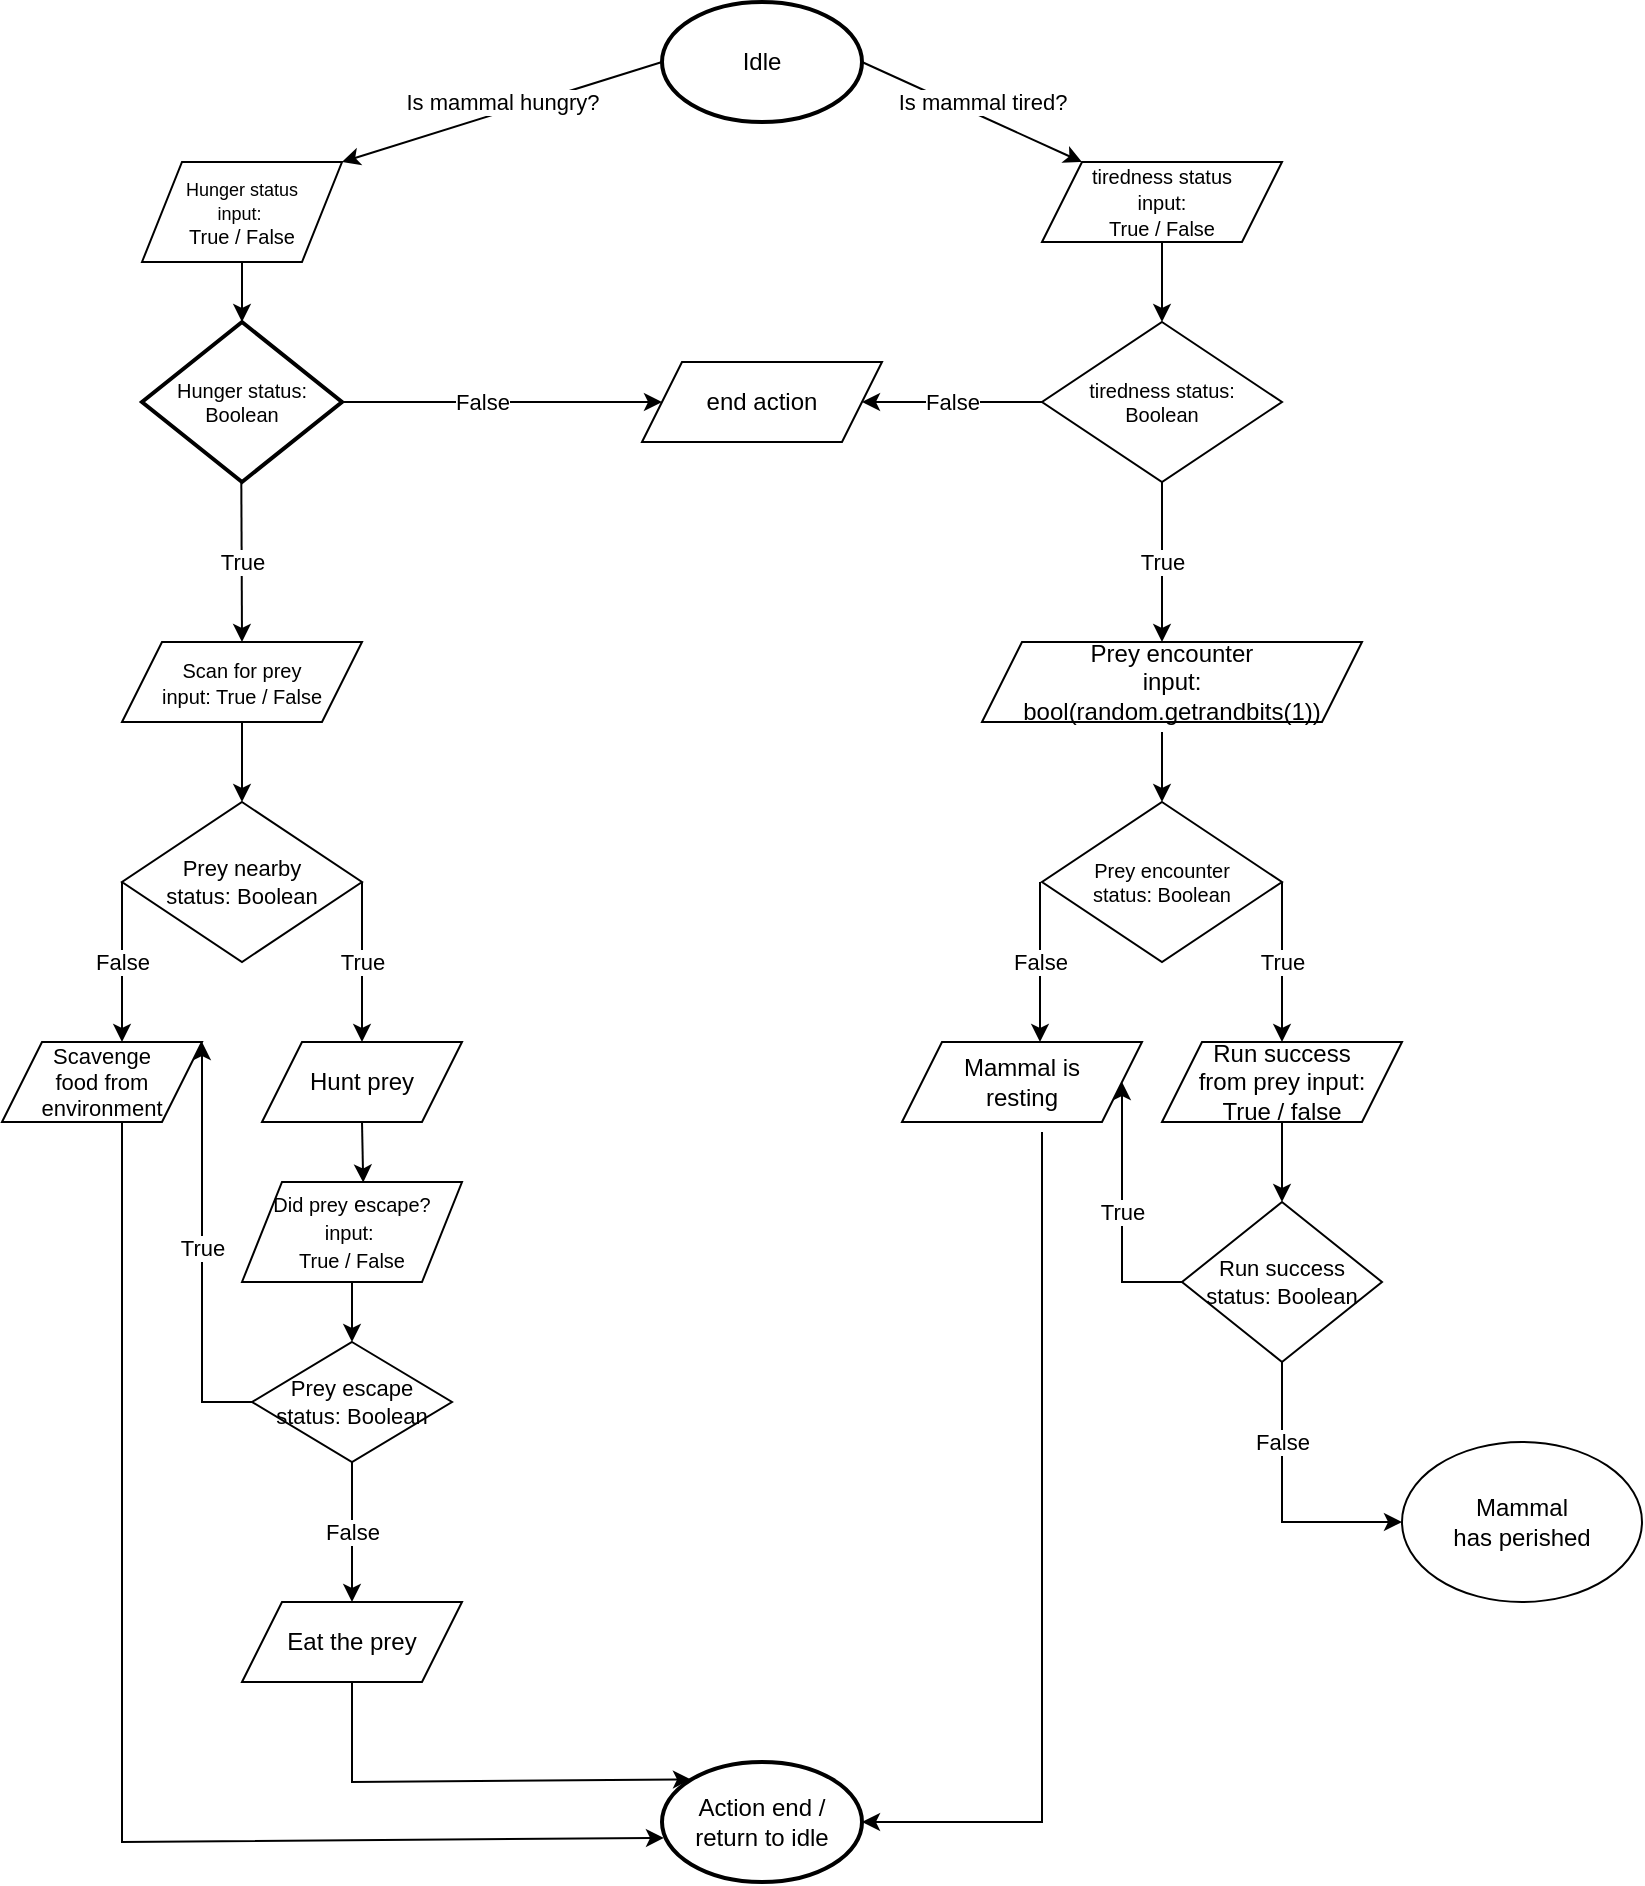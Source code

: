 <mxfile version="24.0.7" type="device">
  <diagram id="C5RBs43oDa-KdzZeNtuy" name="Page-1">
    <mxGraphModel dx="1461" dy="966" grid="1" gridSize="10" guides="1" tooltips="1" connect="1" arrows="1" fold="1" page="1" pageScale="1" pageWidth="827" pageHeight="1169" math="0" shadow="0">
      <root>
        <mxCell id="WIyWlLk6GJQsqaUBKTNV-0" />
        <mxCell id="WIyWlLk6GJQsqaUBKTNV-1" parent="WIyWlLk6GJQsqaUBKTNV-0" />
        <mxCell id="JWRPgEJoqTVsohD9vRQh-0" value="Idle" style="strokeWidth=2;html=1;shape=mxgraph.flowchart.start_1;whiteSpace=wrap;" vertex="1" parent="WIyWlLk6GJQsqaUBKTNV-1">
          <mxGeometry x="350" y="40" width="100" height="60" as="geometry" />
        </mxCell>
        <mxCell id="JWRPgEJoqTVsohD9vRQh-1" value="Is mammal hungry?" style="endArrow=classic;html=1;rounded=0;exitX=0;exitY=0.5;exitDx=0;exitDy=0;exitPerimeter=0;" edge="1" parent="WIyWlLk6GJQsqaUBKTNV-1" source="JWRPgEJoqTVsohD9vRQh-0">
          <mxGeometry x="-0.02" y="-5" width="50" height="50" relative="1" as="geometry">
            <mxPoint x="360" y="100" as="sourcePoint" />
            <mxPoint x="190" y="120" as="targetPoint" />
            <mxPoint as="offset" />
          </mxGeometry>
        </mxCell>
        <mxCell id="JWRPgEJoqTVsohD9vRQh-3" value="Is mammal tired?" style="endArrow=classic;html=1;rounded=0;exitX=1;exitY=0.5;exitDx=0;exitDy=0;exitPerimeter=0;" edge="1" parent="WIyWlLk6GJQsqaUBKTNV-1" source="JWRPgEJoqTVsohD9vRQh-0">
          <mxGeometry x="0.041" y="7" width="50" height="50" relative="1" as="geometry">
            <mxPoint x="440" y="90" as="sourcePoint" />
            <mxPoint x="560" y="120" as="targetPoint" />
            <mxPoint as="offset" />
          </mxGeometry>
        </mxCell>
        <mxCell id="JWRPgEJoqTVsohD9vRQh-4" value="&lt;div style=&quot;font-size: 10px;&quot;&gt;Hunger status:&lt;/div&gt;&lt;div style=&quot;font-size: 10px;&quot;&gt;Boolean&lt;br style=&quot;font-size: 10px;&quot;&gt;&lt;/div&gt;" style="strokeWidth=2;html=1;shape=mxgraph.flowchart.decision;whiteSpace=wrap;fontSize=10;" vertex="1" parent="WIyWlLk6GJQsqaUBKTNV-1">
          <mxGeometry x="90" y="200" width="100" height="80" as="geometry" />
        </mxCell>
        <mxCell id="JWRPgEJoqTVsohD9vRQh-5" value="&lt;div&gt;Action end /&lt;/div&gt;&lt;div&gt;return to idle&lt;br&gt;&lt;/div&gt;" style="strokeWidth=2;html=1;shape=mxgraph.flowchart.start_1;whiteSpace=wrap;" vertex="1" parent="WIyWlLk6GJQsqaUBKTNV-1">
          <mxGeometry x="350" y="920" width="100" height="60" as="geometry" />
        </mxCell>
        <mxCell id="JWRPgEJoqTVsohD9vRQh-7" value="True" style="endArrow=classic;html=1;rounded=0;" edge="1" parent="WIyWlLk6GJQsqaUBKTNV-1">
          <mxGeometry width="50" height="50" relative="1" as="geometry">
            <mxPoint x="139.66" y="280" as="sourcePoint" />
            <mxPoint x="140" y="360" as="targetPoint" />
          </mxGeometry>
        </mxCell>
        <mxCell id="JWRPgEJoqTVsohD9vRQh-11" value="&lt;div align=&quot;center&quot; style=&quot;font-size: 10px;&quot;&gt;&lt;font style=&quot;font-size: 9px;&quot;&gt;Hunger status&lt;/font&gt;&lt;/div&gt;&lt;div align=&quot;center&quot; style=&quot;font-size: 10px;&quot;&gt;&lt;font style=&quot;font-size: 9px;&quot;&gt;input:&amp;nbsp;&lt;/font&gt;&lt;/div&gt;&lt;div align=&quot;center&quot; style=&quot;font-size: 10px;&quot;&gt;&lt;font style=&quot;font-size: 10px;&quot;&gt;True / False&lt;/font&gt;&lt;br&gt;&lt;/div&gt;" style="shape=parallelogram;perimeter=parallelogramPerimeter;whiteSpace=wrap;html=1;fixedSize=1;" vertex="1" parent="WIyWlLk6GJQsqaUBKTNV-1">
          <mxGeometry x="90" y="120" width="100" height="50" as="geometry" />
        </mxCell>
        <mxCell id="JWRPgEJoqTVsohD9vRQh-12" value="" style="endArrow=classic;html=1;rounded=0;" edge="1" parent="WIyWlLk6GJQsqaUBKTNV-1" target="JWRPgEJoqTVsohD9vRQh-4">
          <mxGeometry width="50" height="50" relative="1" as="geometry">
            <mxPoint x="140" y="170" as="sourcePoint" />
            <mxPoint x="90" y="220" as="targetPoint" />
          </mxGeometry>
        </mxCell>
        <mxCell id="JWRPgEJoqTVsohD9vRQh-13" value="False" style="endArrow=classic;html=1;rounded=0;" edge="1" parent="WIyWlLk6GJQsqaUBKTNV-1" target="JWRPgEJoqTVsohD9vRQh-15">
          <mxGeometry x="-0.125" width="50" height="50" relative="1" as="geometry">
            <mxPoint x="190" y="240" as="sourcePoint" />
            <mxPoint x="320" y="240" as="targetPoint" />
            <Array as="points">
              <mxPoint x="240" y="240" />
            </Array>
            <mxPoint as="offset" />
          </mxGeometry>
        </mxCell>
        <mxCell id="JWRPgEJoqTVsohD9vRQh-15" value="end action" style="shape=parallelogram;perimeter=parallelogramPerimeter;whiteSpace=wrap;html=1;fixedSize=1;" vertex="1" parent="WIyWlLk6GJQsqaUBKTNV-1">
          <mxGeometry x="340" y="220" width="120" height="40" as="geometry" />
        </mxCell>
        <mxCell id="JWRPgEJoqTVsohD9vRQh-17" value="&lt;div&gt;&lt;font style=&quot;font-size: 10px;&quot;&gt;Scan for prey&lt;/font&gt;&lt;/div&gt;&lt;div style=&quot;font-size: 10px;&quot;&gt;input: True / False&lt;br&gt;&lt;/div&gt;" style="shape=parallelogram;perimeter=parallelogramPerimeter;whiteSpace=wrap;html=1;fixedSize=1;" vertex="1" parent="WIyWlLk6GJQsqaUBKTNV-1">
          <mxGeometry x="80" y="360" width="120" height="40" as="geometry" />
        </mxCell>
        <mxCell id="JWRPgEJoqTVsohD9vRQh-18" value="" style="endArrow=classic;html=1;rounded=0;" edge="1" parent="WIyWlLk6GJQsqaUBKTNV-1">
          <mxGeometry width="50" height="50" relative="1" as="geometry">
            <mxPoint x="140" y="400" as="sourcePoint" />
            <mxPoint x="140" y="440" as="targetPoint" />
          </mxGeometry>
        </mxCell>
        <mxCell id="JWRPgEJoqTVsohD9vRQh-19" value="&lt;div style=&quot;font-size: 11px;&quot;&gt;&lt;font style=&quot;font-size: 11px;&quot;&gt;Prey nearby&lt;/font&gt;&lt;/div&gt;&lt;div style=&quot;font-size: 11px;&quot;&gt;&lt;font style=&quot;font-size: 11px;&quot;&gt;status: Boolean&lt;/font&gt;&lt;br&gt;&lt;/div&gt;" style="rhombus;whiteSpace=wrap;html=1;" vertex="1" parent="WIyWlLk6GJQsqaUBKTNV-1">
          <mxGeometry x="80" y="440" width="120" height="80" as="geometry" />
        </mxCell>
        <mxCell id="JWRPgEJoqTVsohD9vRQh-20" value="False" style="endArrow=classic;html=1;rounded=0;" edge="1" parent="WIyWlLk6GJQsqaUBKTNV-1">
          <mxGeometry width="50" height="50" relative="1" as="geometry">
            <mxPoint x="80" y="480" as="sourcePoint" />
            <mxPoint x="80" y="560" as="targetPoint" />
          </mxGeometry>
        </mxCell>
        <mxCell id="JWRPgEJoqTVsohD9vRQh-21" value="&lt;div style=&quot;font-size: 11px;&quot;&gt;&lt;font style=&quot;font-size: 11px;&quot;&gt;Scavenge&lt;/font&gt;&lt;/div&gt;&lt;div style=&quot;font-size: 11px;&quot;&gt;&lt;font style=&quot;font-size: 11px;&quot;&gt;food from&lt;/font&gt;&lt;/div&gt;&lt;div style=&quot;font-size: 11px;&quot;&gt;&lt;font style=&quot;font-size: 11px;&quot;&gt;&lt;font style=&quot;font-size: 11px;&quot;&gt;environment&lt;/font&gt;&lt;br&gt;&lt;/font&gt;&lt;/div&gt;" style="shape=parallelogram;perimeter=parallelogramPerimeter;whiteSpace=wrap;html=1;fixedSize=1;" vertex="1" parent="WIyWlLk6GJQsqaUBKTNV-1">
          <mxGeometry x="20" y="560" width="100" height="40" as="geometry" />
        </mxCell>
        <mxCell id="JWRPgEJoqTVsohD9vRQh-22" value="Hunt prey" style="shape=parallelogram;perimeter=parallelogramPerimeter;whiteSpace=wrap;html=1;fixedSize=1;" vertex="1" parent="WIyWlLk6GJQsqaUBKTNV-1">
          <mxGeometry x="150" y="560" width="100" height="40" as="geometry" />
        </mxCell>
        <mxCell id="JWRPgEJoqTVsohD9vRQh-23" value="True" style="endArrow=classic;html=1;rounded=0;entryX=0.5;entryY=0;entryDx=0;entryDy=0;" edge="1" parent="WIyWlLk6GJQsqaUBKTNV-1" target="JWRPgEJoqTVsohD9vRQh-22">
          <mxGeometry width="50" height="50" relative="1" as="geometry">
            <mxPoint x="200" y="480" as="sourcePoint" />
            <mxPoint x="250" y="430" as="targetPoint" />
          </mxGeometry>
        </mxCell>
        <mxCell id="JWRPgEJoqTVsohD9vRQh-24" value="" style="endArrow=classic;html=1;rounded=0;entryX=0.551;entryY=0.005;entryDx=0;entryDy=0;entryPerimeter=0;" edge="1" parent="WIyWlLk6GJQsqaUBKTNV-1" target="JWRPgEJoqTVsohD9vRQh-25">
          <mxGeometry width="50" height="50" relative="1" as="geometry">
            <mxPoint x="200" y="600" as="sourcePoint" />
            <mxPoint x="200" y="640" as="targetPoint" />
          </mxGeometry>
        </mxCell>
        <mxCell id="JWRPgEJoqTVsohD9vRQh-25" value="&lt;div style=&quot;font-size: 11px;&quot;&gt;&lt;font style=&quot;font-size: 10px;&quot;&gt;Did prey&lt;/font&gt; e&lt;font style=&quot;font-size: 10px;&quot;&gt;scape?&lt;/font&gt;&lt;/div&gt;&lt;div&gt;&lt;font style=&quot;font-size: 10px;&quot;&gt;input:&amp;nbsp;&lt;/font&gt;&lt;/div&gt;&lt;div&gt;&lt;font style=&quot;font-size: 10px;&quot;&gt;True / False&lt;/font&gt;&lt;br&gt;&lt;/div&gt;" style="shape=parallelogram;perimeter=parallelogramPerimeter;whiteSpace=wrap;html=1;fixedSize=1;" vertex="1" parent="WIyWlLk6GJQsqaUBKTNV-1">
          <mxGeometry x="140" y="630" width="110" height="50" as="geometry" />
        </mxCell>
        <mxCell id="JWRPgEJoqTVsohD9vRQh-27" value="&lt;div style=&quot;font-size: 11px;&quot;&gt;&lt;font style=&quot;font-size: 11px;&quot;&gt;Prey escape&lt;/font&gt;&lt;/div&gt;&lt;div style=&quot;font-size: 11px;&quot;&gt;&lt;font style=&quot;font-size: 11px;&quot;&gt;status: Boolean&lt;/font&gt;&lt;br&gt;&lt;/div&gt;" style="rhombus;whiteSpace=wrap;html=1;" vertex="1" parent="WIyWlLk6GJQsqaUBKTNV-1">
          <mxGeometry x="145" y="710" width="100" height="60" as="geometry" />
        </mxCell>
        <mxCell id="JWRPgEJoqTVsohD9vRQh-28" value="" style="endArrow=classic;html=1;rounded=0;exitX=0.5;exitY=1;exitDx=0;exitDy=0;entryX=0.5;entryY=0;entryDx=0;entryDy=0;" edge="1" parent="WIyWlLk6GJQsqaUBKTNV-1" source="JWRPgEJoqTVsohD9vRQh-25" target="JWRPgEJoqTVsohD9vRQh-27">
          <mxGeometry width="50" height="50" relative="1" as="geometry">
            <mxPoint x="380" y="690" as="sourcePoint" />
            <mxPoint x="430" y="640" as="targetPoint" />
          </mxGeometry>
        </mxCell>
        <mxCell id="JWRPgEJoqTVsohD9vRQh-29" value="True" style="endArrow=classic;html=1;rounded=0;entryX=1;entryY=0;entryDx=0;entryDy=0;" edge="1" parent="WIyWlLk6GJQsqaUBKTNV-1" target="JWRPgEJoqTVsohD9vRQh-21">
          <mxGeometry width="50" height="50" relative="1" as="geometry">
            <mxPoint x="145" y="740" as="sourcePoint" />
            <mxPoint x="120" y="720" as="targetPoint" />
            <Array as="points">
              <mxPoint x="120" y="740" />
            </Array>
          </mxGeometry>
        </mxCell>
        <mxCell id="JWRPgEJoqTVsohD9vRQh-30" value="False" style="endArrow=classic;html=1;rounded=0;" edge="1" parent="WIyWlLk6GJQsqaUBKTNV-1">
          <mxGeometry width="50" height="50" relative="1" as="geometry">
            <mxPoint x="195" y="770" as="sourcePoint" />
            <mxPoint x="195" y="840" as="targetPoint" />
          </mxGeometry>
        </mxCell>
        <mxCell id="JWRPgEJoqTVsohD9vRQh-32" value="Eat the prey" style="shape=parallelogram;perimeter=parallelogramPerimeter;whiteSpace=wrap;html=1;fixedSize=1;" vertex="1" parent="WIyWlLk6GJQsqaUBKTNV-1">
          <mxGeometry x="140" y="840" width="110" height="40" as="geometry" />
        </mxCell>
        <mxCell id="JWRPgEJoqTVsohD9vRQh-33" value="" style="endArrow=classic;html=1;rounded=0;entryX=0.145;entryY=0.145;entryDx=0;entryDy=0;entryPerimeter=0;" edge="1" parent="WIyWlLk6GJQsqaUBKTNV-1" target="JWRPgEJoqTVsohD9vRQh-5">
          <mxGeometry width="50" height="50" relative="1" as="geometry">
            <mxPoint x="195" y="880" as="sourcePoint" />
            <mxPoint x="195" y="920" as="targetPoint" />
            <Array as="points">
              <mxPoint x="195" y="930" />
            </Array>
          </mxGeometry>
        </mxCell>
        <mxCell id="JWRPgEJoqTVsohD9vRQh-36" value="" style="endArrow=classic;html=1;rounded=0;entryX=0.01;entryY=0.633;entryDx=0;entryDy=0;entryPerimeter=0;" edge="1" parent="WIyWlLk6GJQsqaUBKTNV-1" target="JWRPgEJoqTVsohD9vRQh-5">
          <mxGeometry width="50" height="50" relative="1" as="geometry">
            <mxPoint x="80" y="600" as="sourcePoint" />
            <mxPoint x="80" y="1000" as="targetPoint" />
            <Array as="points">
              <mxPoint x="80" y="960" />
            </Array>
          </mxGeometry>
        </mxCell>
        <mxCell id="JWRPgEJoqTVsohD9vRQh-37" value="&lt;div style=&quot;font-size: 11px;&quot;&gt;&lt;font style=&quot;font-size: 10px;&quot;&gt;tiredness status&lt;/font&gt;&lt;/div&gt;&lt;div style=&quot;font-size: 11px;&quot;&gt;&lt;font style=&quot;font-size: 10px;&quot;&gt;input:&lt;/font&gt;&lt;/div&gt;&lt;div style=&quot;font-size: 11px;&quot;&gt;&lt;font style=&quot;font-size: 10px;&quot;&gt;True / False&lt;/font&gt;&lt;br&gt;&lt;/div&gt;" style="shape=parallelogram;perimeter=parallelogramPerimeter;whiteSpace=wrap;html=1;fixedSize=1;" vertex="1" parent="WIyWlLk6GJQsqaUBKTNV-1">
          <mxGeometry x="540" y="120" width="120" height="40" as="geometry" />
        </mxCell>
        <mxCell id="JWRPgEJoqTVsohD9vRQh-38" value="&lt;div style=&quot;font-size: 10px;&quot;&gt;tiredness status:&lt;/div&gt;&lt;div style=&quot;font-size: 10px;&quot;&gt;Boolean&lt;br&gt;&lt;/div&gt;" style="rhombus;whiteSpace=wrap;html=1;" vertex="1" parent="WIyWlLk6GJQsqaUBKTNV-1">
          <mxGeometry x="540" y="200" width="120" height="80" as="geometry" />
        </mxCell>
        <mxCell id="JWRPgEJoqTVsohD9vRQh-39" value="False" style="endArrow=classic;html=1;rounded=0;" edge="1" parent="WIyWlLk6GJQsqaUBKTNV-1" target="JWRPgEJoqTVsohD9vRQh-15">
          <mxGeometry width="50" height="50" relative="1" as="geometry">
            <mxPoint x="540" y="240" as="sourcePoint" />
            <mxPoint x="590" y="190" as="targetPoint" />
          </mxGeometry>
        </mxCell>
        <mxCell id="JWRPgEJoqTVsohD9vRQh-40" value="" style="endArrow=classic;html=1;rounded=0;" edge="1" parent="WIyWlLk6GJQsqaUBKTNV-1" target="JWRPgEJoqTVsohD9vRQh-38">
          <mxGeometry width="50" height="50" relative="1" as="geometry">
            <mxPoint x="600" y="160" as="sourcePoint" />
            <mxPoint x="650" y="110" as="targetPoint" />
          </mxGeometry>
        </mxCell>
        <mxCell id="JWRPgEJoqTVsohD9vRQh-41" value="True" style="endArrow=classic;html=1;rounded=0;" edge="1" parent="WIyWlLk6GJQsqaUBKTNV-1">
          <mxGeometry width="50" height="50" relative="1" as="geometry">
            <mxPoint x="600" y="280" as="sourcePoint" />
            <mxPoint x="600" y="360" as="targetPoint" />
          </mxGeometry>
        </mxCell>
        <mxCell id="JWRPgEJoqTVsohD9vRQh-42" value="&lt;div&gt;Prey encounter&lt;/div&gt;&lt;div&gt;input:&lt;/div&gt;&lt;div&gt;bool(random.getrandbits(1))&lt;br&gt;&lt;/div&gt;" style="shape=parallelogram;perimeter=parallelogramPerimeter;whiteSpace=wrap;html=1;fixedSize=1;" vertex="1" parent="WIyWlLk6GJQsqaUBKTNV-1">
          <mxGeometry x="510" y="360" width="190" height="40" as="geometry" />
        </mxCell>
        <mxCell id="JWRPgEJoqTVsohD9vRQh-43" value="" style="endArrow=classic;html=1;rounded=0;" edge="1" parent="WIyWlLk6GJQsqaUBKTNV-1">
          <mxGeometry width="50" height="50" relative="1" as="geometry">
            <mxPoint x="600" y="405" as="sourcePoint" />
            <mxPoint x="600" y="440" as="targetPoint" />
          </mxGeometry>
        </mxCell>
        <mxCell id="JWRPgEJoqTVsohD9vRQh-44" value="&lt;div style=&quot;font-size: 10px;&quot;&gt;Prey encounter&lt;/div&gt;&lt;div style=&quot;font-size: 10px;&quot;&gt;status: Boolean&lt;br&gt;&lt;/div&gt;" style="rhombus;whiteSpace=wrap;html=1;" vertex="1" parent="WIyWlLk6GJQsqaUBKTNV-1">
          <mxGeometry x="540" y="440" width="120" height="80" as="geometry" />
        </mxCell>
        <mxCell id="JWRPgEJoqTVsohD9vRQh-45" value="True" style="endArrow=classic;html=1;rounded=0;" edge="1" parent="WIyWlLk6GJQsqaUBKTNV-1">
          <mxGeometry width="50" height="50" relative="1" as="geometry">
            <mxPoint x="660" y="480" as="sourcePoint" />
            <mxPoint x="660" y="560" as="targetPoint" />
          </mxGeometry>
        </mxCell>
        <mxCell id="JWRPgEJoqTVsohD9vRQh-46" value="False" style="endArrow=classic;html=1;rounded=0;" edge="1" parent="WIyWlLk6GJQsqaUBKTNV-1">
          <mxGeometry width="50" height="50" relative="1" as="geometry">
            <mxPoint x="539" y="480" as="sourcePoint" />
            <mxPoint x="539" y="560" as="targetPoint" />
          </mxGeometry>
        </mxCell>
        <mxCell id="JWRPgEJoqTVsohD9vRQh-47" value="&lt;div&gt;Mammal is&lt;/div&gt;&lt;div&gt;resting&lt;br&gt;&lt;/div&gt;" style="shape=parallelogram;perimeter=parallelogramPerimeter;whiteSpace=wrap;html=1;fixedSize=1;" vertex="1" parent="WIyWlLk6GJQsqaUBKTNV-1">
          <mxGeometry x="470" y="560" width="120" height="40" as="geometry" />
        </mxCell>
        <mxCell id="JWRPgEJoqTVsohD9vRQh-48" value="&lt;div&gt;Run success&lt;/div&gt;&lt;div&gt;from prey input:&lt;/div&gt;&lt;div&gt;True / false&lt;br&gt;&lt;/div&gt;" style="shape=parallelogram;perimeter=parallelogramPerimeter;whiteSpace=wrap;html=1;fixedSize=1;" vertex="1" parent="WIyWlLk6GJQsqaUBKTNV-1">
          <mxGeometry x="600" y="560" width="120" height="40" as="geometry" />
        </mxCell>
        <mxCell id="JWRPgEJoqTVsohD9vRQh-49" value="" style="endArrow=classic;html=1;rounded=0;" edge="1" parent="WIyWlLk6GJQsqaUBKTNV-1">
          <mxGeometry width="50" height="50" relative="1" as="geometry">
            <mxPoint x="660" y="600" as="sourcePoint" />
            <mxPoint x="660" y="640" as="targetPoint" />
          </mxGeometry>
        </mxCell>
        <mxCell id="JWRPgEJoqTVsohD9vRQh-52" value="&lt;div style=&quot;font-size: 11px;&quot;&gt;&lt;font style=&quot;font-size: 11px;&quot;&gt;Run success&lt;/font&gt;&lt;/div&gt;&lt;div style=&quot;font-size: 11px;&quot;&gt;&lt;font style=&quot;font-size: 11px;&quot;&gt;status: Boolean&lt;/font&gt;&lt;br&gt;&lt;/div&gt;" style="rhombus;whiteSpace=wrap;html=1;" vertex="1" parent="WIyWlLk6GJQsqaUBKTNV-1">
          <mxGeometry x="610" y="640" width="100" height="80" as="geometry" />
        </mxCell>
        <mxCell id="JWRPgEJoqTVsohD9vRQh-53" value="True" style="endArrow=classic;html=1;rounded=0;entryX=1;entryY=0.5;entryDx=0;entryDy=0;" edge="1" parent="WIyWlLk6GJQsqaUBKTNV-1" target="JWRPgEJoqTVsohD9vRQh-47">
          <mxGeometry width="50" height="50" relative="1" as="geometry">
            <mxPoint x="610" y="680" as="sourcePoint" />
            <mxPoint x="570" y="680" as="targetPoint" />
            <Array as="points">
              <mxPoint x="580" y="680" />
            </Array>
          </mxGeometry>
        </mxCell>
        <mxCell id="JWRPgEJoqTVsohD9vRQh-54" value="False" style="endArrow=classic;html=1;rounded=0;" edge="1" parent="WIyWlLk6GJQsqaUBKTNV-1">
          <mxGeometry x="-0.429" width="50" height="50" relative="1" as="geometry">
            <mxPoint x="660" y="720" as="sourcePoint" />
            <mxPoint x="720" y="800" as="targetPoint" />
            <Array as="points">
              <mxPoint x="660" y="800" />
            </Array>
            <mxPoint as="offset" />
          </mxGeometry>
        </mxCell>
        <mxCell id="JWRPgEJoqTVsohD9vRQh-55" value="&lt;div&gt;Mammal&lt;/div&gt;&lt;div&gt;has perished&lt;br&gt;&lt;/div&gt;" style="ellipse;whiteSpace=wrap;html=1;" vertex="1" parent="WIyWlLk6GJQsqaUBKTNV-1">
          <mxGeometry x="720" y="760" width="120" height="80" as="geometry" />
        </mxCell>
        <mxCell id="JWRPgEJoqTVsohD9vRQh-56" value="" style="endArrow=classic;html=1;rounded=0;entryX=1;entryY=0.5;entryDx=0;entryDy=0;entryPerimeter=0;" edge="1" parent="WIyWlLk6GJQsqaUBKTNV-1" target="JWRPgEJoqTVsohD9vRQh-5">
          <mxGeometry width="50" height="50" relative="1" as="geometry">
            <mxPoint x="540" y="605" as="sourcePoint" />
            <mxPoint x="540" y="950" as="targetPoint" />
            <Array as="points">
              <mxPoint x="540" y="950" />
            </Array>
          </mxGeometry>
        </mxCell>
      </root>
    </mxGraphModel>
  </diagram>
</mxfile>
